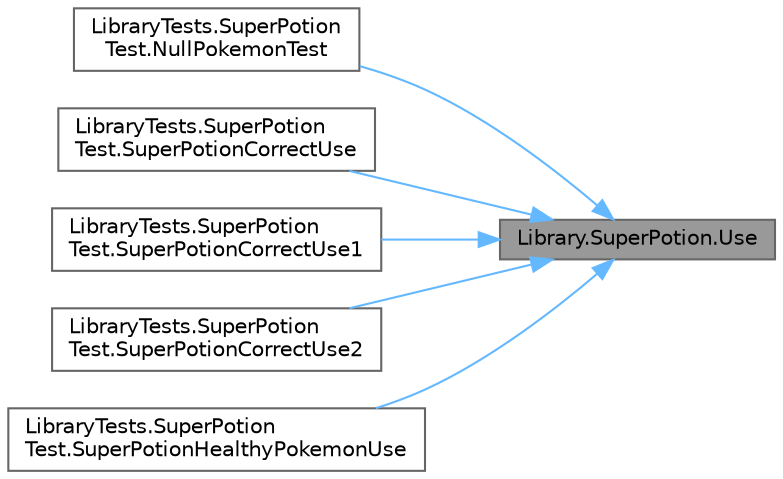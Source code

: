 digraph "Library.SuperPotion.Use"
{
 // INTERACTIVE_SVG=YES
 // LATEX_PDF_SIZE
  bgcolor="transparent";
  edge [fontname=Helvetica,fontsize=10,labelfontname=Helvetica,labelfontsize=10];
  node [fontname=Helvetica,fontsize=10,shape=box,height=0.2,width=0.4];
  rankdir="RL";
  Node1 [id="Node000001",label="Library.SuperPotion.Use",height=0.2,width=0.4,color="gray40", fillcolor="grey60", style="filled", fontcolor="black",tooltip="Suma 70 HP a la vida actual del Pokemon."];
  Node1 -> Node2 [id="edge1_Node000001_Node000002",dir="back",color="steelblue1",style="solid",tooltip=" "];
  Node2 [id="Node000002",label="LibraryTests.SuperPotion\lTest.NullPokemonTest",height=0.2,width=0.4,color="grey40", fillcolor="white", style="filled",URL="$classLibraryTests_1_1SuperPotionTest.html#a526d5063ee58a185692f71924f5254bf",tooltip="Verifica que al intentar usar SuperPotion con un Pokemon nulo, el resultado sea nulo."];
  Node1 -> Node3 [id="edge2_Node000001_Node000003",dir="back",color="steelblue1",style="solid",tooltip=" "];
  Node3 [id="Node000003",label="LibraryTests.SuperPotion\lTest.SuperPotionCorrectUse",height=0.2,width=0.4,color="grey40", fillcolor="white", style="filled",URL="$classLibraryTests_1_1SuperPotionTest.html#a82b27fac16f96b33ccffd3df5567d001",tooltip="Test de pocion de curacion."];
  Node1 -> Node4 [id="edge3_Node000001_Node000004",dir="back",color="steelblue1",style="solid",tooltip=" "];
  Node4 [id="Node000004",label="LibraryTests.SuperPotion\lTest.SuperPotionCorrectUse1",height=0.2,width=0.4,color="grey40", fillcolor="white", style="filled",URL="$classLibraryTests_1_1SuperPotionTest.html#a385213d9479541c22d0a314aff5169d2",tooltip="Verifica que SuperPotion recupere correctamente 70HP de un Pokemon después de recibir 60 puntos de da..."];
  Node1 -> Node5 [id="edge4_Node000001_Node000005",dir="back",color="steelblue1",style="solid",tooltip=" "];
  Node5 [id="Node000005",label="LibraryTests.SuperPotion\lTest.SuperPotionCorrectUse2",height=0.2,width=0.4,color="grey40", fillcolor="white", style="filled",URL="$classLibraryTests_1_1SuperPotionTest.html#a275ba27a5e3c499e582ec2bf7ee2c07c",tooltip="Verifica que SuperPotion recupere correctamente 70HP de un Pokemon después de recibir 80 puntos de da..."];
  Node1 -> Node6 [id="edge5_Node000001_Node000006",dir="back",color="steelblue1",style="solid",tooltip=" "];
  Node6 [id="Node000006",label="LibraryTests.SuperPotion\lTest.SuperPotionHealthyPokemonUse",height=0.2,width=0.4,color="grey40", fillcolor="white", style="filled",URL="$classLibraryTests_1_1SuperPotionTest.html#afef0568233cc83fc53b45b75effb4180",tooltip="Verifica que SuperPotion no tenga efecto si el Pokemon ya tiene su vida completa, y que la vida del P..."];
}
